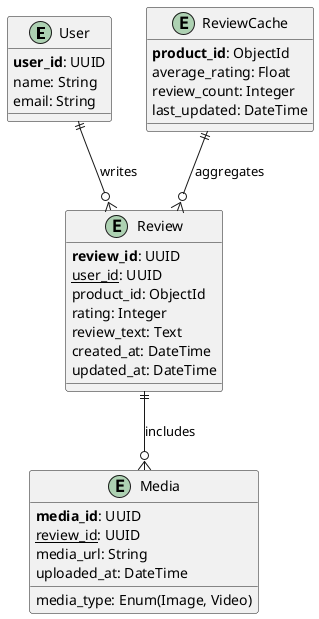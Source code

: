 @startuml
!define primary_key(x) <b>x</b>
!define foreign_key(x) <u>x</u>

' Product Review Service for E-commerce Application with Redis Caching
' Product data is stored in MongoDB

entity User {
    primary_key(user_id): UUID
    name: String
    email: String
}

entity Review {
    primary_key(review_id): UUID
    foreign_key(user_id): UUID
    product_id: ObjectId
    rating: Integer
    review_text: Text
    created_at: DateTime
    updated_at: DateTime
}

entity Media {
    primary_key(media_id): UUID
    foreign_key(review_id): UUID
    media_type: Enum(Image, Video)
    media_url: String
    uploaded_at: DateTime
}

entity ReviewCache {
    primary_key(product_id): ObjectId
    average_rating: Float
    review_count: Integer
    last_updated: DateTime
}

' Relationships
User ||--o{ Review : "writes"
Review ||--o{ Media : "includes"
ReviewCache ||--o{ Review : "aggregates"
@enduml
